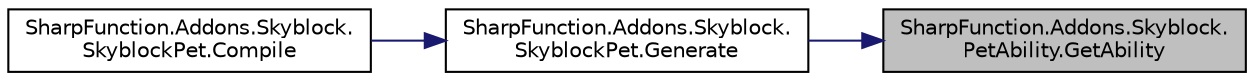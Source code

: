digraph "SharpFunction.Addons.Skyblock.PetAbility.GetAbility"
{
 // LATEX_PDF_SIZE
  edge [fontname="Helvetica",fontsize="10",labelfontname="Helvetica",labelfontsize="10"];
  node [fontname="Helvetica",fontsize="10",shape=record];
  rankdir="RL";
  Node1 [label="SharpFunction.Addons.Skyblock.\lPetAbility.GetAbility",height=0.2,width=0.4,color="black", fillcolor="grey75", style="filled", fontcolor="black",tooltip="Compiles the description into single description"];
  Node1 -> Node2 [dir="back",color="midnightblue",fontsize="10",style="solid",fontname="Helvetica"];
  Node2 [label="SharpFunction.Addons.Skyblock.\lSkyblockPet.Generate",height=0.2,width=0.4,color="black", fillcolor="white", style="filled",URL="$class_sharp_function_1_1_addons_1_1_skyblock_1_1_skyblock_pet.html#add45c6b62f39177f26d8ebf04702fcb6",tooltip="Generates the give command"];
  Node2 -> Node3 [dir="back",color="midnightblue",fontsize="10",style="solid",fontname="Helvetica"];
  Node3 [label="SharpFunction.Addons.Skyblock.\lSkyblockPet.Compile",height=0.2,width=0.4,color="black", fillcolor="white", style="filled",URL="$class_sharp_function_1_1_addons_1_1_skyblock_1_1_skyblock_pet.html#a6fbf01f9ac195e98098bb6dd896aba83",tooltip="Generates the /give command and compiles it to string"];
}
